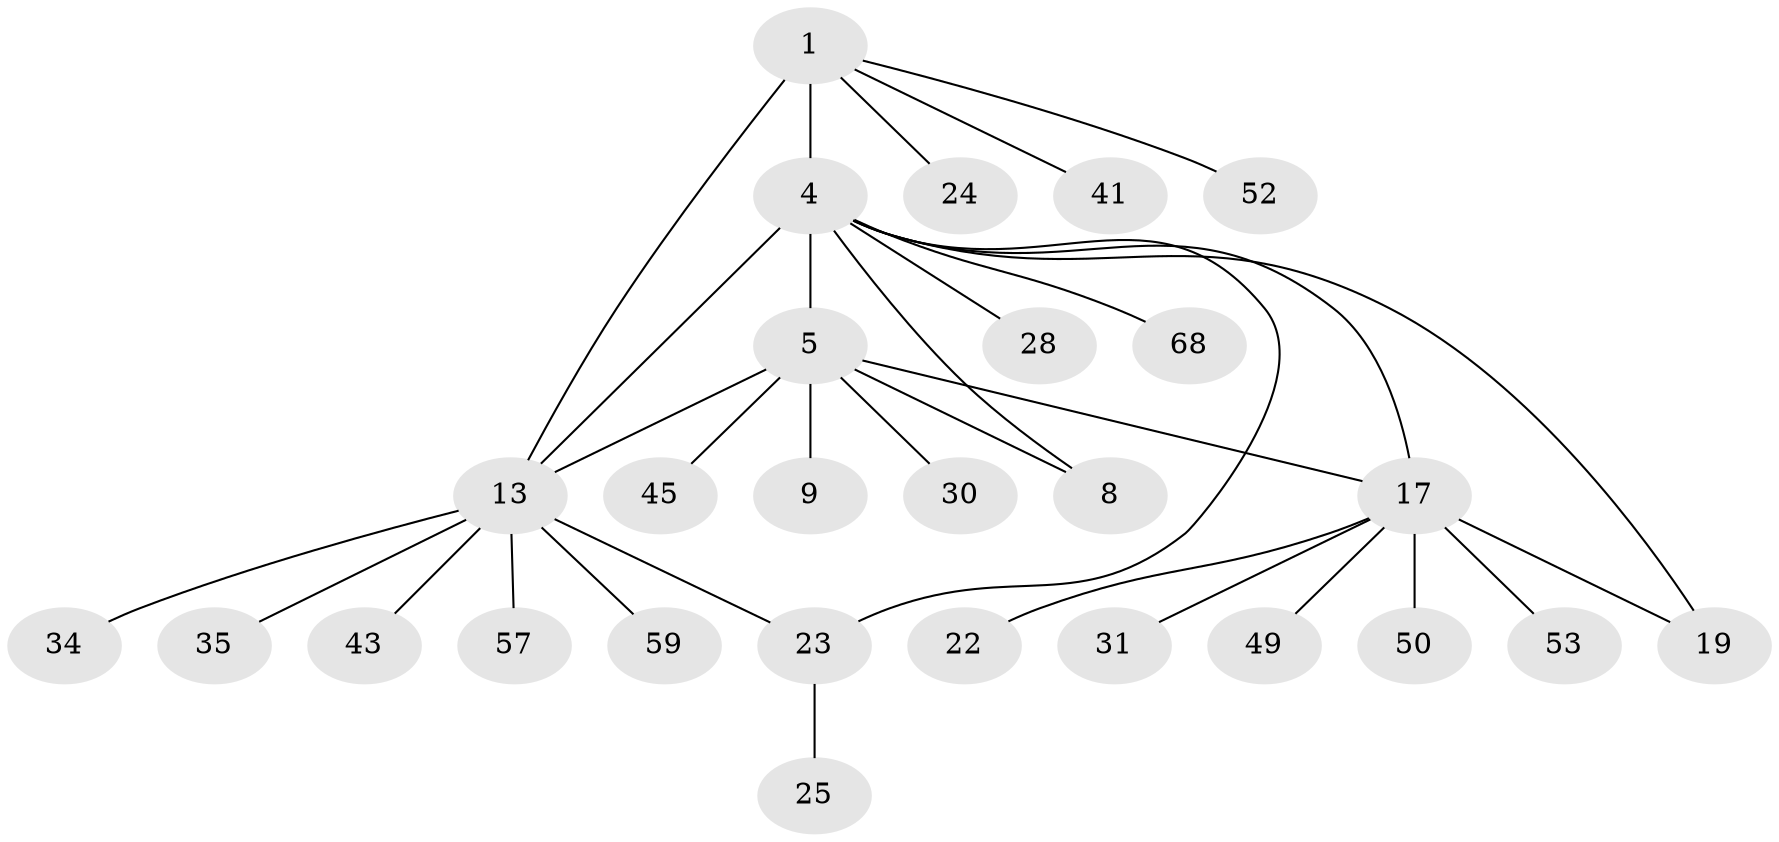 // original degree distribution, {7: 0.06593406593406594, 5: 0.03296703296703297, 8: 0.02197802197802198, 6: 0.04395604395604396, 3: 0.06593406593406594, 10: 0.02197802197802198, 9: 0.01098901098901099, 2: 0.18681318681318682, 1: 0.5494505494505495}
// Generated by graph-tools (version 1.1) at 2025/19/03/04/25 18:19:51]
// undirected, 27 vertices, 32 edges
graph export_dot {
graph [start="1"]
  node [color=gray90,style=filled];
  1 [super="+46+2+26+3"];
  4 [super="+6+87+18"];
  5 [super="+7+72"];
  8;
  9 [super="+11"];
  13 [super="+16+21+15+14"];
  17 [super="+20+36+38+55+48"];
  19;
  22 [super="+37"];
  23 [super="+71+91+86+58"];
  24 [super="+32"];
  25 [super="+73"];
  28;
  30;
  31 [super="+47"];
  34;
  35;
  41;
  43 [super="+84"];
  45;
  49;
  50;
  52;
  53;
  57;
  59;
  68;
  1 -- 4 [weight=4];
  1 -- 52;
  1 -- 13;
  1 -- 41;
  1 -- 24;
  4 -- 5 [weight=4];
  4 -- 68;
  4 -- 8;
  4 -- 13 [weight=3];
  4 -- 23;
  4 -- 17 [weight=2];
  4 -- 19;
  4 -- 28;
  5 -- 8 [weight=2];
  5 -- 30;
  5 -- 45;
  5 -- 17;
  5 -- 9 [weight=4];
  5 -- 13;
  13 -- 59;
  13 -- 57;
  13 -- 43;
  13 -- 35;
  13 -- 34;
  13 -- 23;
  17 -- 19 [weight=2];
  17 -- 31;
  17 -- 50;
  17 -- 49;
  17 -- 53;
  17 -- 22;
  23 -- 25;
}
